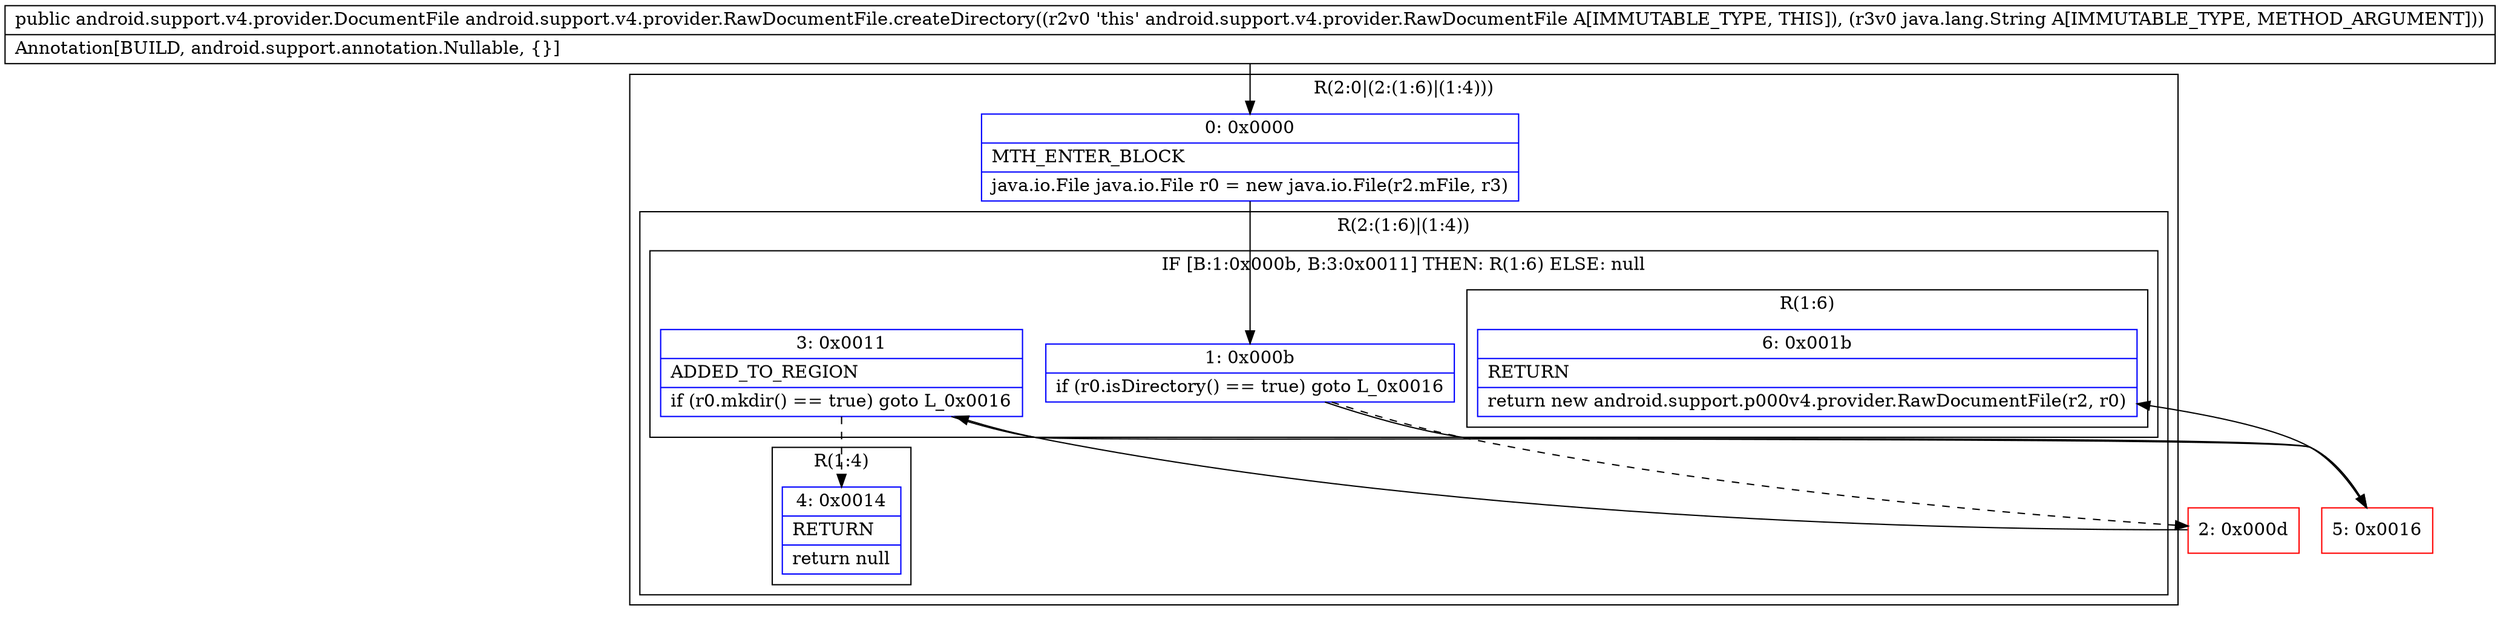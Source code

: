 digraph "CFG forandroid.support.v4.provider.RawDocumentFile.createDirectory(Ljava\/lang\/String;)Landroid\/support\/v4\/provider\/DocumentFile;" {
subgraph cluster_Region_631547597 {
label = "R(2:0|(2:(1:6)|(1:4)))";
node [shape=record,color=blue];
Node_0 [shape=record,label="{0\:\ 0x0000|MTH_ENTER_BLOCK\l|java.io.File java.io.File r0 = new java.io.File(r2.mFile, r3)\l}"];
subgraph cluster_Region_281396851 {
label = "R(2:(1:6)|(1:4))";
node [shape=record,color=blue];
subgraph cluster_IfRegion_210818951 {
label = "IF [B:1:0x000b, B:3:0x0011] THEN: R(1:6) ELSE: null";
node [shape=record,color=blue];
Node_1 [shape=record,label="{1\:\ 0x000b|if (r0.isDirectory() == true) goto L_0x0016\l}"];
Node_3 [shape=record,label="{3\:\ 0x0011|ADDED_TO_REGION\l|if (r0.mkdir() == true) goto L_0x0016\l}"];
subgraph cluster_Region_232336752 {
label = "R(1:6)";
node [shape=record,color=blue];
Node_6 [shape=record,label="{6\:\ 0x001b|RETURN\l|return new android.support.p000v4.provider.RawDocumentFile(r2, r0)\l}"];
}
}
subgraph cluster_Region_1636441401 {
label = "R(1:4)";
node [shape=record,color=blue];
Node_4 [shape=record,label="{4\:\ 0x0014|RETURN\l|return null\l}"];
}
}
}
Node_2 [shape=record,color=red,label="{2\:\ 0x000d}"];
Node_5 [shape=record,color=red,label="{5\:\ 0x0016}"];
MethodNode[shape=record,label="{public android.support.v4.provider.DocumentFile android.support.v4.provider.RawDocumentFile.createDirectory((r2v0 'this' android.support.v4.provider.RawDocumentFile A[IMMUTABLE_TYPE, THIS]), (r3v0 java.lang.String A[IMMUTABLE_TYPE, METHOD_ARGUMENT]))  | Annotation[BUILD, android.support.annotation.Nullable, \{\}]\l}"];
MethodNode -> Node_0;
Node_0 -> Node_1;
Node_1 -> Node_2[style=dashed];
Node_1 -> Node_5;
Node_3 -> Node_4[style=dashed];
Node_3 -> Node_5;
Node_2 -> Node_3;
Node_5 -> Node_6;
}


